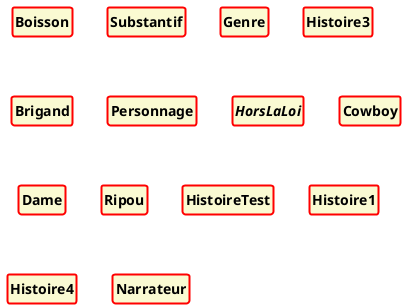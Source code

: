 @startuml

'Code généré automatiquement ;>
skinparam style strictuml
hide empty members
skinparam classAttributeIconSize 0
skinparam classFontStyle Bold
skinparam classbackgroundColor LightGoldenRodYellow
skinparam classbordercolor red
skinparam classattribute none
skinparam classborderthickness 2

class Boisson
class Substantif
enum Genre
class Histoire3
class Brigand
class Personnage
interface HorsLaLoi
class Cowboy
class Dame
class Ripou
class HistoireTest
class Histoire1
class Histoire4
class Narrateur

@enduml
